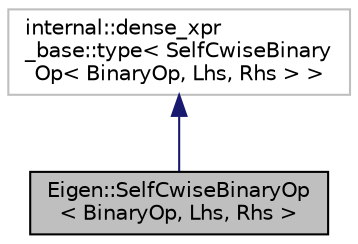 digraph "Eigen::SelfCwiseBinaryOp&lt; BinaryOp, Lhs, Rhs &gt;"
{
  edge [fontname="Helvetica",fontsize="10",labelfontname="Helvetica",labelfontsize="10"];
  node [fontname="Helvetica",fontsize="10",shape=record];
  Node1 [label="Eigen::SelfCwiseBinaryOp\l\< BinaryOp, Lhs, Rhs \>",height=0.2,width=0.4,color="black", fillcolor="grey75", style="filled" fontcolor="black"];
  Node2 -> Node1 [dir="back",color="midnightblue",fontsize="10",style="solid",fontname="Helvetica"];
  Node2 [label="internal::dense_xpr\l_base::type\< SelfCwiseBinary\lOp\< BinaryOp, Lhs, Rhs \> \>",height=0.2,width=0.4,color="grey75", fillcolor="white", style="filled"];
}
